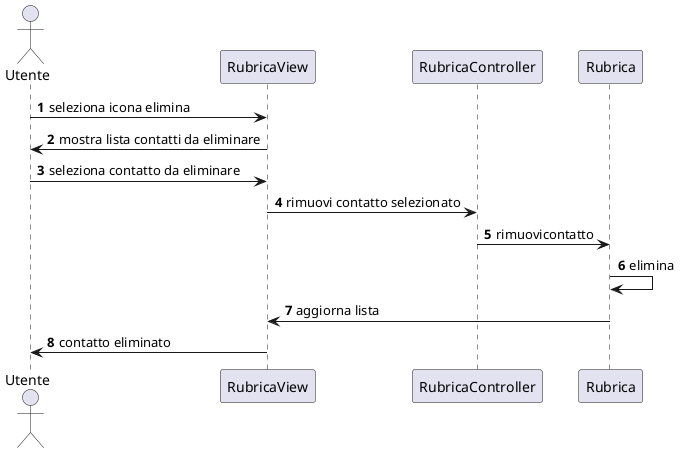 @startuml Rimozione contatto
autonumber
actor Utente
participant RubricaView
participant RubricaController
participant Rubrica

Utente -> RubricaView : seleziona icona elimina
RubricaView->Utente: mostra lista contatti da eliminare
Utente->RubricaView: seleziona contatto da eliminare 
RubricaView->RubricaController: rimuovi contatto selezionato
RubricaController->Rubrica: rimuovicontatto
Rubrica->Rubrica: elimina
Rubrica->RubricaView: aggiorna lista
RubricaView ->Utente: contatto eliminato
@enduml